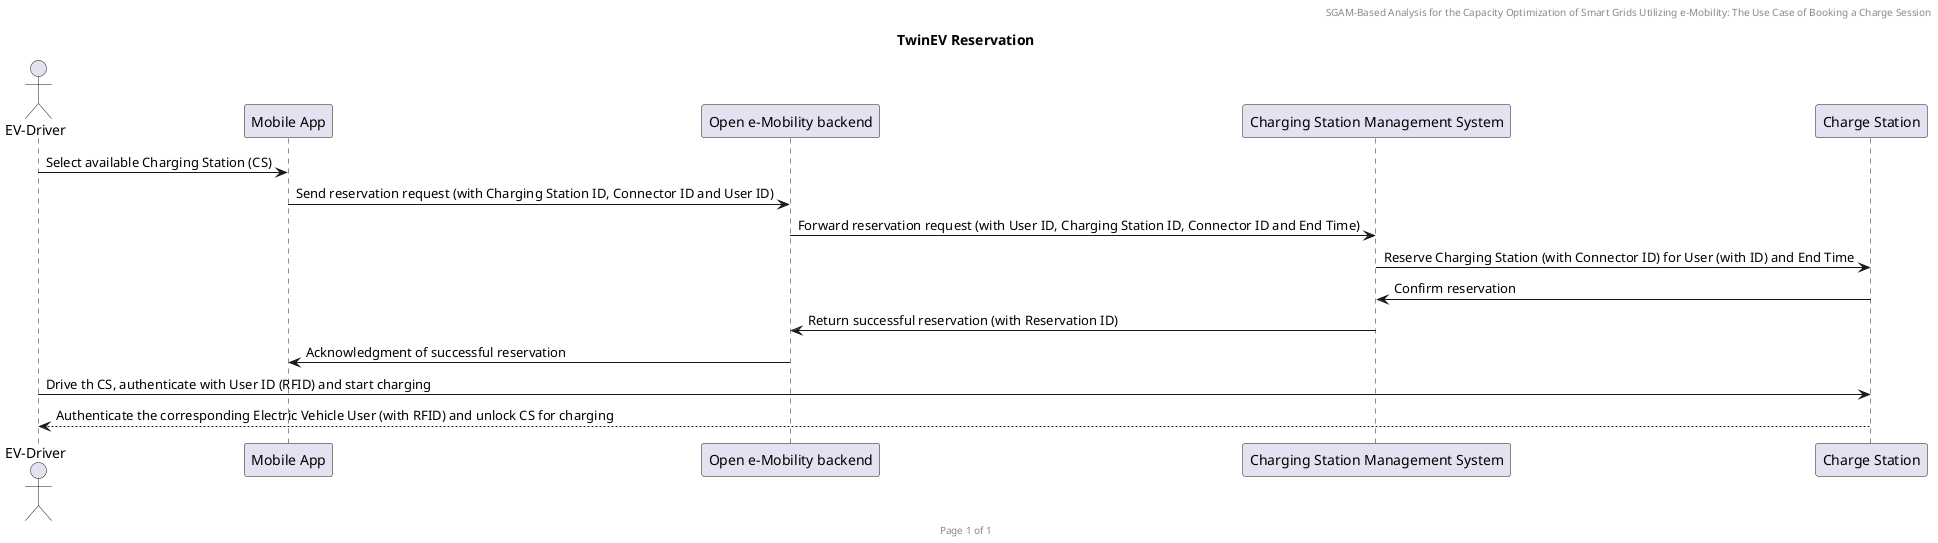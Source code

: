 @startuml

title TwinEV Reservation
header SGAM-Based Analysis for the Capacity Optimization of Smart Grids Utilizing e-Mobility: The Use Case of Booking a Charge Session
footer Page %page% of %lastpage%

actor "EV-Driver" as user
participant "Mobile App" as mobile
participant "Open e-Mobility backend" as backend
participant "Charging Station Management System" as csms
participant "Charge Station" as cs

user -> mobile: Select available Charging Station (CS)
mobile -> backend: Send reservation request (with Charging Station ID, Connector ID and User ID)
backend -> csms: Forward reservation request (with User ID, Charging Station ID, Connector ID and End Time)
csms -> cs: Reserve Charging Station (with Connector ID) for User (with ID) and End Time
cs -> csms: Confirm reservation
csms -> backend: Return successful reservation (with Reservation ID)

backend -> mobile: Acknowledgment of successful reservation
user -> cs: Drive th CS, authenticate with User ID (RFID) and start charging
cs --> user: Authenticate the corresponding Electric Vehicle User (with RFID) and unlock CS for charging

@enduml